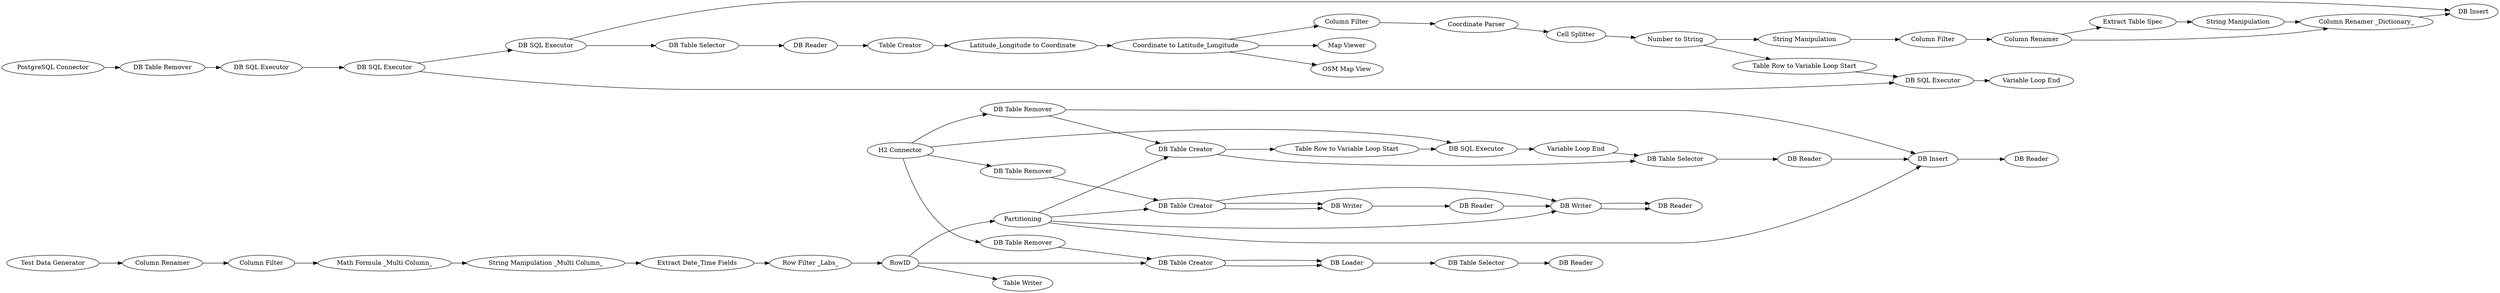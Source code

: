 digraph {
	19 [label="Test Data Generator"]
	20 [label="Column Filter"]
	21 [label="Math Formula _Multi Column_"]
	22 [label="H2 Connector"]
	23 [label=Partitioning]
	24 [label="DB Table Creator"]
	26 [label="Column Renamer"]
	27 [label="DB Insert"]
	28 [label="DB Writer"]
	31 [label="Table Row to Variable Loop Start"]
	32 [label="DB SQL Executor"]
	33 [label="DB Table Selector"]
	34 [label="DB Table Remover"]
	35 [label="Variable Loop End"]
	36 [label="DB Table Creator"]
	37 [label="DB Table Remover"]
	38 [label="Extract Date_Time Fields"]
	41 [label="Row Filter _Labs_"]
	42 [label="DB Reader"]
	44 [label="DB Table Remover"]
	45 [label="DB Reader"]
	46 [label="String Manipulation _Multi Column_"]
	47 [label=RowID]
	48 [label="DB Writer"]
	49 [label="DB Reader"]
	50 [label="DB Reader"]
	51 [label="DB Table Creator"]
	52 [label="DB Loader"]
	53 [label="DB Reader"]
	54 [label="DB Table Selector"]
	55 [label="Table Writer"]
	1890 [label="PostgreSQL Connector"]
	1923 [label="DB Table Remover"]
	1924 [label="DB SQL Executor"]
	1925 [label="DB Reader"]
	1926 [label="DB Table Selector"]
	1927 [label="DB SQL Executor"]
	1928 [label="DB SQL Executor"]
	1929 [label="Coordinate to Latitude_Longitude"]
	1930 [label="Latitude_Longitude to Coordinate"]
	1931 [label="Table Creator"]
	1936 [label="Map Viewer"]
	1937 [label="OSM Map View"]
	1938 [label="Column Filter"]
	1940 [label="Coordinate Parser"]
	1941 [label="Cell Splitter"]
	1942 [label="Table Row to Variable Loop Start"]
	1943 [label="DB SQL Executor"]
	1944 [label="Number to String"]
	1945 [label="Variable Loop End"]
	1946 [label="DB Insert"]
	1947 [label="Column Filter"]
	1949 [label="String Manipulation"]
	1950 [label="Column Renamer"]
	1951 [label="Extract Table Spec"]
	1952 [label="String Manipulation"]
	1953 [label="Column Renamer _Dictionary_"]
	19 -> 26
	20 -> 21
	21 -> 46
	22 -> 37
	22 -> 34
	22 -> 32
	22 -> 44
	23 -> 27
	23 -> 24
	23 -> 48
	23 -> 36
	24 -> 31
	24 -> 33
	26 -> 20
	27 -> 45
	28 -> 49
	31 -> 32
	32 -> 35
	33 -> 42
	34 -> 27
	34 -> 24
	35 -> 33
	36 -> 48
	36 -> 28
	36 -> 28
	37 -> 36
	38 -> 41
	41 -> 47
	42 -> 27
	44 -> 51
	46 -> 38
	47 -> 55
	47 -> 51
	47 -> 23
	48 -> 50
	48 -> 50
	49 -> 48
	51 -> 52
	51 -> 52
	52 -> 54
	54 -> 53
	1890 -> 1923
	1923 -> 1924
	1924 -> 1928
	1925 -> 1931
	1926 -> 1925
	1927 -> 1926
	1927 -> 1946
	1928 -> 1927
	1928 -> 1943
	1929 -> 1937
	1929 -> 1936
	1929 -> 1938
	1930 -> 1929
	1931 -> 1930
	1938 -> 1940
	1940 -> 1941
	1941 -> 1944
	1942 -> 1943
	1943 -> 1945
	1944 -> 1949
	1944 -> 1942
	1947 -> 1950
	1949 -> 1947
	1950 -> 1951
	1950 -> 1953
	1951 -> 1952
	1952 -> 1953
	1953 -> 1946
	rankdir=LR
}
